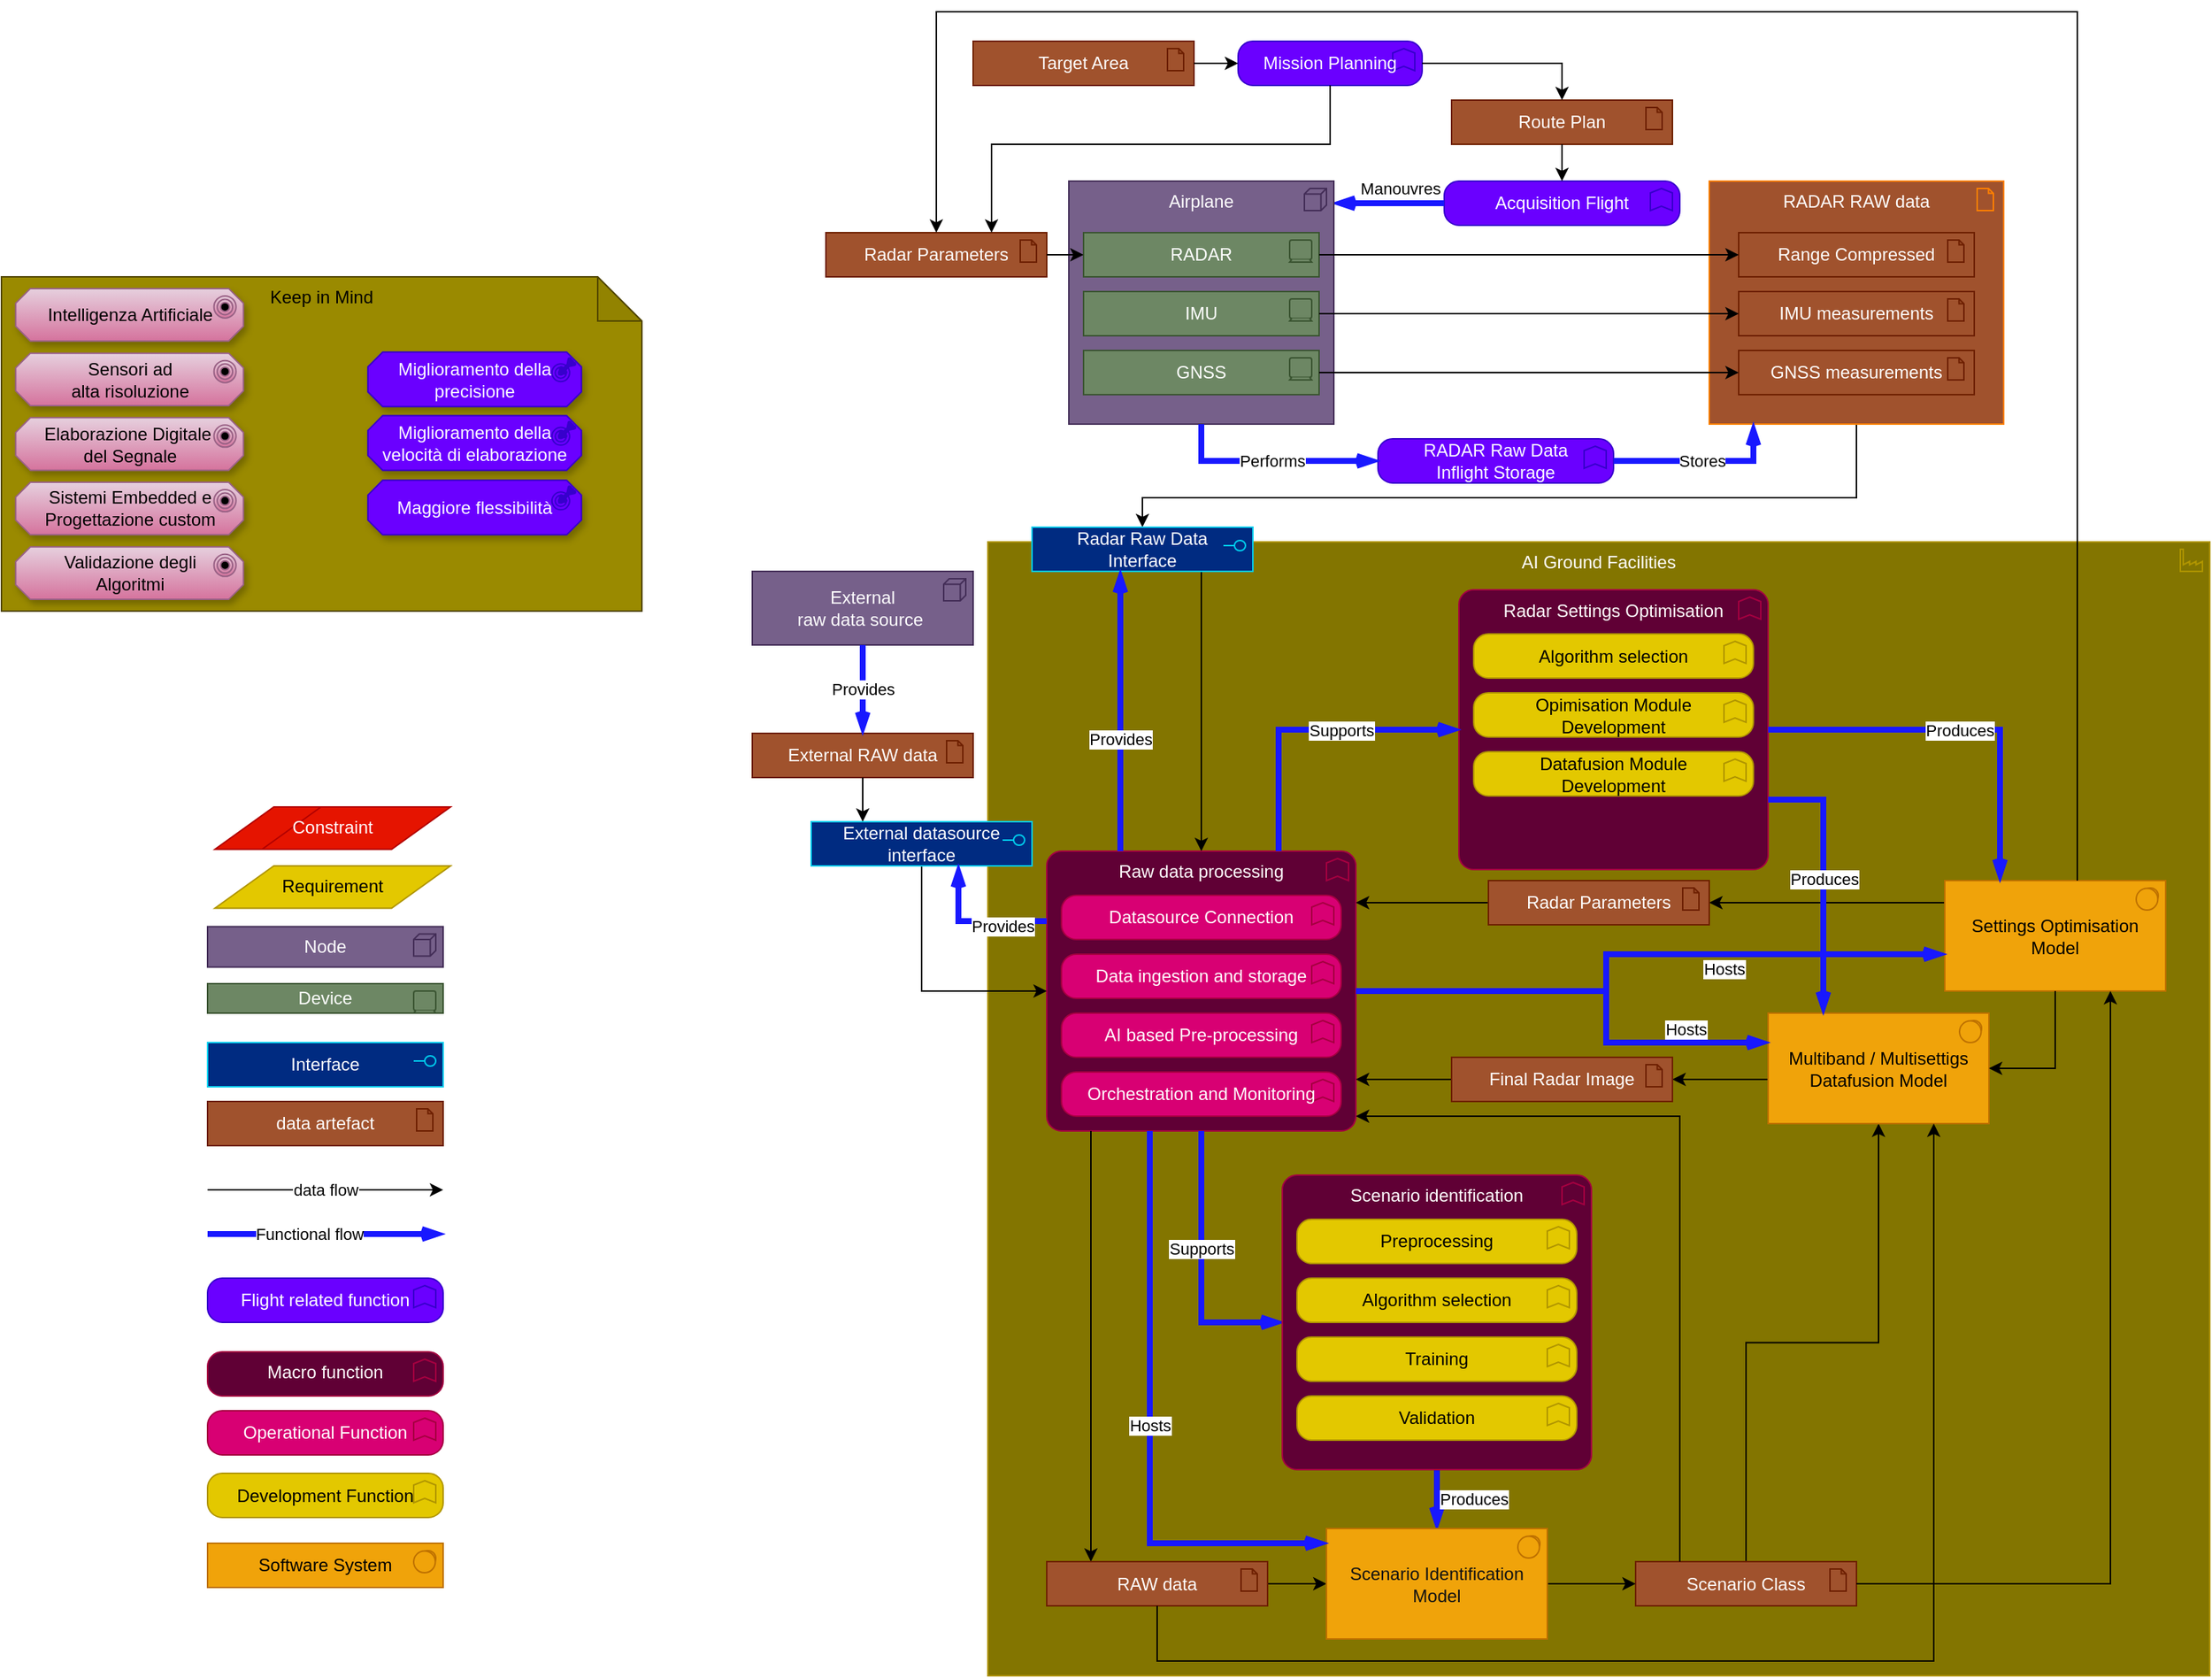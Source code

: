 <mxfile version="27.0.6">
  <diagram name="Page-1" id="JM3Yqq2xJO6eoPgr7hrh">
    <mxGraphModel dx="2298" dy="1267" grid="1" gridSize="10" guides="1" tooltips="1" connect="1" arrows="1" fold="1" page="1" pageScale="1" pageWidth="850" pageHeight="1100" math="0" shadow="0">
      <root>
        <mxCell id="0" />
        <mxCell id="1" parent="0" />
        <mxCell id="n3LbRHd9huFzIVp2TdFG-1" value="Radar Parameters" style="html=1;outlineConnect=0;whiteSpace=wrap;fillColor=#a0522d;shape=mxgraph.archimate3.application;appType=artifact;archiType=square;fontColor=#ffffff;strokeColor=#6D1F00;" parent="1" vertex="1">
          <mxGeometry x="820" y="250" width="150" height="30" as="geometry" />
        </mxCell>
        <mxCell id="n3LbRHd9huFzIVp2TdFG-2" value="AI Ground Facilities" style="html=1;outlineConnect=0;whiteSpace=wrap;fillColor=#837500;shape=mxgraph.archimate3.application;appType=facility;archiType=square;verticalAlign=top;fontColor=#FFFFFF;strokeColor=light-dark(#B09500, #fff700);" parent="1" vertex="1">
          <mxGeometry x="930" y="460" width="830" height="770" as="geometry" />
        </mxCell>
        <mxCell id="n3LbRHd9huFzIVp2TdFG-3" value="Target Area" style="html=1;outlineConnect=0;whiteSpace=wrap;fillColor=#a0522d;shape=mxgraph.archimate3.application;appType=artifact;archiType=square;fontColor=#ffffff;strokeColor=#6D1F00;" parent="1" vertex="1">
          <mxGeometry x="920" y="120" width="150" height="30" as="geometry" />
        </mxCell>
        <mxCell id="n3LbRHd9huFzIVp2TdFG-4" value="Route Plan" style="html=1;outlineConnect=0;whiteSpace=wrap;fillColor=#a0522d;shape=mxgraph.archimate3.application;appType=artifact;archiType=square;fontColor=#ffffff;strokeColor=#6D1F00;" parent="1" vertex="1">
          <mxGeometry x="1245" y="160" width="150" height="30" as="geometry" />
        </mxCell>
        <mxCell id="n3LbRHd9huFzIVp2TdFG-5" value="External RAW data" style="html=1;outlineConnect=0;whiteSpace=wrap;fillColor=#a0522d;shape=mxgraph.archimate3.application;appType=artifact;archiType=square;fontColor=#ffffff;strokeColor=#6D1F00;" parent="1" vertex="1">
          <mxGeometry x="770" y="590" width="150" height="30" as="geometry" />
        </mxCell>
        <mxCell id="n3LbRHd9huFzIVp2TdFG-6" value="Raw data processing" style="html=1;outlineConnect=0;whiteSpace=wrap;fillColor=#600035;shape=mxgraph.archimate3.application;appType=func;archiType=rounded;fontColor=#ffffff;strokeColor=#A50040;verticalAlign=top;" parent="1" vertex="1">
          <mxGeometry x="970" y="670" width="210" height="190" as="geometry" />
        </mxCell>
        <mxCell id="n3LbRHd9huFzIVp2TdFG-7" value="External &lt;br&gt;raw data source&amp;nbsp;" style="html=1;outlineConnect=0;whiteSpace=wrap;shape=mxgraph.archimate3.application;appType=node;archiType=square;fillColor=#76608a;strokeColor=#432D57;fontColor=#ffffff;" parent="1" vertex="1">
          <mxGeometry x="770" y="480" width="150" height="50" as="geometry" />
        </mxCell>
        <mxCell id="n3LbRHd9huFzIVp2TdFG-8" value="Datasource Connection" style="html=1;outlineConnect=0;whiteSpace=wrap;fillColor=#d80073;shape=mxgraph.archimate3.application;appType=func;archiType=rounded;fontColor=#ffffff;strokeColor=#A50040;" parent="1" vertex="1">
          <mxGeometry x="980" y="700" width="190" height="30" as="geometry" />
        </mxCell>
        <mxCell id="n3LbRHd9huFzIVp2TdFG-9" value="Data ingestion and storage" style="html=1;outlineConnect=0;whiteSpace=wrap;fillColor=#d80073;shape=mxgraph.archimate3.application;appType=func;archiType=rounded;fontColor=#ffffff;strokeColor=#A50040;" parent="1" vertex="1">
          <mxGeometry x="980" y="740" width="190" height="30" as="geometry" />
        </mxCell>
        <mxCell id="n3LbRHd9huFzIVp2TdFG-10" value="AI based Pre-processing" style="html=1;outlineConnect=0;whiteSpace=wrap;fillColor=#d80073;shape=mxgraph.archimate3.application;appType=func;archiType=rounded;fontColor=#ffffff;strokeColor=#A50040;" parent="1" vertex="1">
          <mxGeometry x="980" y="780" width="190" height="30" as="geometry" />
        </mxCell>
        <mxCell id="n3LbRHd9huFzIVp2TdFG-11" value="Orchestration and Monitoring" style="html=1;outlineConnect=0;whiteSpace=wrap;fillColor=#d80073;shape=mxgraph.archimate3.application;appType=func;archiType=rounded;fontColor=#ffffff;strokeColor=#A50040;" parent="1" vertex="1">
          <mxGeometry x="980" y="820" width="190" height="30" as="geometry" />
        </mxCell>
        <mxCell id="n3LbRHd9huFzIVp2TdFG-12" value="Produces" style="edgeStyle=orthogonalEdgeStyle;rounded=0;orthogonalLoop=1;jettySize=auto;html=1;strokeColor=#1818FF;strokeWidth=4;endArrow=openThin;endFill=0;" parent="1" source="n3LbRHd9huFzIVp2TdFG-24" target="n3LbRHd9huFzIVp2TdFG-22" edge="1">
          <mxGeometry y="25" relative="1" as="geometry">
            <mxPoint as="offset" />
          </mxGeometry>
        </mxCell>
        <mxCell id="n3LbRHd9huFzIVp2TdFG-13" value="Supports" style="edgeStyle=orthogonalEdgeStyle;rounded=0;orthogonalLoop=1;jettySize=auto;html=1;entryX=0;entryY=0.5;entryDx=0;entryDy=0;entryPerimeter=0;strokeColor=#1818FF;strokeWidth=4;endArrow=openThin;endFill=0;" parent="1" source="n3LbRHd9huFzIVp2TdFG-6" target="n3LbRHd9huFzIVp2TdFG-24" edge="1">
          <mxGeometry x="-0.135" relative="1" as="geometry">
            <mxPoint as="offset" />
          </mxGeometry>
        </mxCell>
        <mxCell id="n3LbRHd9huFzIVp2TdFG-14" style="edgeStyle=orthogonalEdgeStyle;rounded=0;orthogonalLoop=1;jettySize=auto;html=1;exitX=1;exitY=0.5;exitDx=0;exitDy=0;exitPerimeter=0;" parent="1" source="n3LbRHd9huFzIVp2TdFG-73" target="n3LbRHd9huFzIVp2TdFG-22" edge="1">
          <mxGeometry relative="1" as="geometry" />
        </mxCell>
        <mxCell id="n3LbRHd9huFzIVp2TdFG-15" style="edgeStyle=orthogonalEdgeStyle;rounded=0;orthogonalLoop=1;jettySize=auto;html=1;" parent="1" source="n3LbRHd9huFzIVp2TdFG-16" target="n3LbRHd9huFzIVp2TdFG-34" edge="1">
          <mxGeometry relative="1" as="geometry" />
        </mxCell>
        <mxCell id="n3LbRHd9huFzIVp2TdFG-16" value="Scenario Class" style="html=1;outlineConnect=0;whiteSpace=wrap;fillColor=#a0522d;shape=mxgraph.archimate3.application;appType=artifact;archiType=square;fontColor=#ffffff;strokeColor=#6D1F00;" parent="1" vertex="1">
          <mxGeometry x="1370" y="1152.5" width="150" height="30" as="geometry" />
        </mxCell>
        <mxCell id="n3LbRHd9huFzIVp2TdFG-17" style="edgeStyle=orthogonalEdgeStyle;rounded=0;orthogonalLoop=1;jettySize=auto;html=1;entryX=0;entryY=0.5;entryDx=0;entryDy=0;entryPerimeter=0;exitX=1;exitY=0.5;exitDx=0;exitDy=0;exitPerimeter=0;" parent="1" source="n3LbRHd9huFzIVp2TdFG-22" target="n3LbRHd9huFzIVp2TdFG-16" edge="1">
          <mxGeometry relative="1" as="geometry" />
        </mxCell>
        <mxCell id="n3LbRHd9huFzIVp2TdFG-18" value="Mission Planning" style="html=1;outlineConnect=0;whiteSpace=wrap;fillColor=#6a00ff;shape=mxgraph.archimate3.application;appType=func;archiType=rounded;strokeColor=#3700CC;fontColor=#ffffff;" parent="1" vertex="1">
          <mxGeometry x="1100" y="120" width="125" height="30" as="geometry" />
        </mxCell>
        <mxCell id="n3LbRHd9huFzIVp2TdFG-19" style="edgeStyle=orthogonalEdgeStyle;rounded=0;orthogonalLoop=1;jettySize=auto;html=1;" parent="1" source="n3LbRHd9huFzIVp2TdFG-3" target="n3LbRHd9huFzIVp2TdFG-18" edge="1">
          <mxGeometry relative="1" as="geometry" />
        </mxCell>
        <mxCell id="n3LbRHd9huFzIVp2TdFG-20" style="edgeStyle=orthogonalEdgeStyle;rounded=0;orthogonalLoop=1;jettySize=auto;html=1;entryX=0.5;entryY=0;entryDx=0;entryDy=0;entryPerimeter=0;exitX=1;exitY=0.5;exitDx=0;exitDy=0;exitPerimeter=0;" parent="1" source="n3LbRHd9huFzIVp2TdFG-18" target="n3LbRHd9huFzIVp2TdFG-4" edge="1">
          <mxGeometry relative="1" as="geometry" />
        </mxCell>
        <mxCell id="n3LbRHd9huFzIVp2TdFG-21" value="Acquisition Flight" style="html=1;outlineConnect=0;whiteSpace=wrap;fillColor=#6a00ff;shape=mxgraph.archimate3.application;appType=func;archiType=rounded;strokeColor=#3700CC;fontColor=#ffffff;" parent="1" vertex="1">
          <mxGeometry x="1240" y="215" width="160" height="30" as="geometry" />
        </mxCell>
        <mxCell id="n3LbRHd9huFzIVp2TdFG-22" value="&lt;span style=&quot;color: rgb(18, 18, 18);&quot;&gt;Scenario Identification Model&lt;/span&gt;" style="html=1;outlineConnect=0;whiteSpace=wrap;fillColor=#f0a30a;shape=mxgraph.archimate3.application;appType=sysSw;archiType=square;fontColor=#000000;strokeColor=#BD7000;" parent="1" vertex="1">
          <mxGeometry x="1160" y="1130" width="150" height="75" as="geometry" />
        </mxCell>
        <mxCell id="n3LbRHd9huFzIVp2TdFG-23" value="" style="group" parent="1" vertex="1" connectable="0">
          <mxGeometry x="1130" y="890" width="210" height="200" as="geometry" />
        </mxCell>
        <mxCell id="n3LbRHd9huFzIVp2TdFG-24" value="Scenario identification&lt;div&gt;&lt;br&gt;&lt;/div&gt;" style="html=1;outlineConnect=0;whiteSpace=wrap;fillColor=#600035;shape=mxgraph.archimate3.application;appType=func;archiType=rounded;fontColor=#ffffff;strokeColor=#A50040;verticalAlign=top;" parent="n3LbRHd9huFzIVp2TdFG-23" vertex="1">
          <mxGeometry width="210" height="200" as="geometry" />
        </mxCell>
        <mxCell id="n3LbRHd9huFzIVp2TdFG-25" value="Preprocessing" style="html=1;outlineConnect=0;whiteSpace=wrap;fillColor=#e3c800;shape=mxgraph.archimate3.application;appType=func;archiType=rounded;fontColor=#000000;strokeColor=#B09500;" parent="n3LbRHd9huFzIVp2TdFG-23" vertex="1">
          <mxGeometry x="10" y="30" width="190" height="30" as="geometry" />
        </mxCell>
        <mxCell id="n3LbRHd9huFzIVp2TdFG-26" value="Algorithm selection" style="html=1;outlineConnect=0;whiteSpace=wrap;fillColor=#e3c800;shape=mxgraph.archimate3.application;appType=func;archiType=rounded;fontColor=#000000;strokeColor=#B09500;" parent="n3LbRHd9huFzIVp2TdFG-23" vertex="1">
          <mxGeometry x="10" y="70" width="190" height="30" as="geometry" />
        </mxCell>
        <mxCell id="n3LbRHd9huFzIVp2TdFG-27" value="Training" style="html=1;outlineConnect=0;whiteSpace=wrap;fillColor=#e3c800;shape=mxgraph.archimate3.application;appType=func;archiType=rounded;fontColor=#000000;strokeColor=#B09500;" parent="n3LbRHd9huFzIVp2TdFG-23" vertex="1">
          <mxGeometry x="10" y="110" width="190" height="30" as="geometry" />
        </mxCell>
        <mxCell id="n3LbRHd9huFzIVp2TdFG-28" value="Validation" style="html=1;outlineConnect=0;whiteSpace=wrap;fillColor=#e3c800;shape=mxgraph.archimate3.application;appType=func;archiType=rounded;fontColor=#000000;strokeColor=#B09500;" parent="n3LbRHd9huFzIVp2TdFG-23" vertex="1">
          <mxGeometry x="10" y="150" width="190" height="30" as="geometry" />
        </mxCell>
        <mxCell id="n3LbRHd9huFzIVp2TdFG-29" value="Hosts" style="edgeStyle=orthogonalEdgeStyle;rounded=0;orthogonalLoop=1;jettySize=auto;html=1;strokeColor=#1818FF;strokeWidth=4;endArrow=openThin;endFill=0;" parent="1" source="n3LbRHd9huFzIVp2TdFG-6" target="n3LbRHd9huFzIVp2TdFG-22" edge="1">
          <mxGeometry relative="1" as="geometry">
            <Array as="points">
              <mxPoint x="1040" y="1140" />
            </Array>
          </mxGeometry>
        </mxCell>
        <mxCell id="n3LbRHd9huFzIVp2TdFG-30" value="Manouvres" style="edgeStyle=orthogonalEdgeStyle;rounded=0;orthogonalLoop=1;jettySize=auto;html=1;strokeColor=#1818FF;strokeWidth=4;endArrow=openThin;endFill=0;" parent="1" source="n3LbRHd9huFzIVp2TdFG-21" target="n3LbRHd9huFzIVp2TdFG-54" edge="1">
          <mxGeometry x="-0.2" y="-10" relative="1" as="geometry">
            <mxPoint x="580" y="365" as="sourcePoint" />
            <mxPoint x="1230" y="240" as="targetPoint" />
            <Array as="points">
              <mxPoint x="1180" y="230" />
              <mxPoint x="1180" y="230" />
            </Array>
            <mxPoint as="offset" />
          </mxGeometry>
        </mxCell>
        <mxCell id="n3LbRHd9huFzIVp2TdFG-31" style="edgeStyle=orthogonalEdgeStyle;rounded=0;orthogonalLoop=1;jettySize=auto;html=1;" parent="1" source="n3LbRHd9huFzIVp2TdFG-32" target="n3LbRHd9huFzIVp2TdFG-76" edge="1">
          <mxGeometry relative="1" as="geometry">
            <Array as="points">
              <mxPoint x="1500" y="705" />
              <mxPoint x="1500" y="705" />
            </Array>
          </mxGeometry>
        </mxCell>
        <mxCell id="n3LbRHd9huFzIVp2TdFG-32" value="Settings Optimisation Model" style="html=1;outlineConnect=0;whiteSpace=wrap;fillColor=#f0a30a;shape=mxgraph.archimate3.application;appType=sysSw;archiType=square;fontColor=#000000;strokeColor=#BD7000;" parent="1" vertex="1">
          <mxGeometry x="1580" y="690" width="150" height="75" as="geometry" />
        </mxCell>
        <mxCell id="n3LbRHd9huFzIVp2TdFG-33" style="edgeStyle=orthogonalEdgeStyle;rounded=0;orthogonalLoop=1;jettySize=auto;html=1;" parent="1" source="n3LbRHd9huFzIVp2TdFG-34" target="n3LbRHd9huFzIVp2TdFG-71" edge="1">
          <mxGeometry relative="1" as="geometry">
            <Array as="points">
              <mxPoint x="1430" y="825" />
              <mxPoint x="1430" y="825" />
            </Array>
          </mxGeometry>
        </mxCell>
        <mxCell id="n3LbRHd9huFzIVp2TdFG-34" value="Multiband / Multisettigs Datafusion Model" style="html=1;outlineConnect=0;whiteSpace=wrap;fillColor=#f0a30a;shape=mxgraph.archimate3.application;appType=sysSw;archiType=square;fontColor=#000000;strokeColor=#BD7000;" parent="1" vertex="1">
          <mxGeometry x="1460" y="780" width="150" height="75" as="geometry" />
        </mxCell>
        <mxCell id="n3LbRHd9huFzIVp2TdFG-35" value="" style="group" parent="1" vertex="1" connectable="0">
          <mxGeometry x="1250" y="492.5" width="210" height="190" as="geometry" />
        </mxCell>
        <mxCell id="n3LbRHd9huFzIVp2TdFG-36" value="Radar Settings Optimisation" style="html=1;outlineConnect=0;whiteSpace=wrap;fillColor=#600035;shape=mxgraph.archimate3.application;appType=func;archiType=rounded;fontColor=#ffffff;strokeColor=#A50040;verticalAlign=top;" parent="n3LbRHd9huFzIVp2TdFG-35" vertex="1">
          <mxGeometry width="210" height="190" as="geometry" />
        </mxCell>
        <mxCell id="n3LbRHd9huFzIVp2TdFG-37" value="Algorithm selection" style="html=1;outlineConnect=0;whiteSpace=wrap;fillColor=#e3c800;shape=mxgraph.archimate3.application;appType=func;archiType=rounded;strokeColor=#B09500;fontColor=#000000;" parent="n3LbRHd9huFzIVp2TdFG-35" vertex="1">
          <mxGeometry x="10" y="30" width="190" height="30" as="geometry" />
        </mxCell>
        <mxCell id="n3LbRHd9huFzIVp2TdFG-38" value="Opimisation Module &lt;br&gt;Development" style="html=1;outlineConnect=0;whiteSpace=wrap;fillColor=#e3c800;shape=mxgraph.archimate3.application;appType=func;archiType=rounded;strokeColor=#B09500;fontColor=#000000;" parent="n3LbRHd9huFzIVp2TdFG-35" vertex="1">
          <mxGeometry x="10" y="70" width="190" height="30" as="geometry" />
        </mxCell>
        <mxCell id="n3LbRHd9huFzIVp2TdFG-39" value="Datafusion Module &lt;br&gt;Development" style="html=1;outlineConnect=0;whiteSpace=wrap;fillColor=#e3c800;shape=mxgraph.archimate3.application;appType=func;archiType=rounded;strokeColor=#B09500;fontColor=#000000;" parent="n3LbRHd9huFzIVp2TdFG-35" vertex="1">
          <mxGeometry x="10" y="110" width="190" height="30" as="geometry" />
        </mxCell>
        <mxCell id="n3LbRHd9huFzIVp2TdFG-40" value="Supports" style="edgeStyle=orthogonalEdgeStyle;rounded=0;orthogonalLoop=1;jettySize=auto;html=1;entryX=0;entryY=0.5;entryDx=0;entryDy=0;entryPerimeter=0;strokeColor=#1818FF;strokeWidth=4;endArrow=openThin;endFill=0;exitX=0.75;exitY=0;exitDx=0;exitDy=0;exitPerimeter=0;" parent="1" source="n3LbRHd9huFzIVp2TdFG-6" target="n3LbRHd9huFzIVp2TdFG-36" edge="1">
          <mxGeometry x="0.22" relative="1" as="geometry">
            <mxPoint x="1240" y="770" as="sourcePoint" />
            <mxPoint x="1295" y="910" as="targetPoint" />
            <mxPoint as="offset" />
          </mxGeometry>
        </mxCell>
        <mxCell id="n3LbRHd9huFzIVp2TdFG-41" value="Produces" style="edgeStyle=orthogonalEdgeStyle;rounded=0;orthogonalLoop=1;jettySize=auto;html=1;strokeColor=#1818FF;strokeWidth=4;endArrow=openThin;endFill=0;entryX=0.25;entryY=0;entryDx=0;entryDy=0;entryPerimeter=0;" parent="1" source="n3LbRHd9huFzIVp2TdFG-36" target="n3LbRHd9huFzIVp2TdFG-32" edge="1">
          <mxGeometry relative="1" as="geometry">
            <mxPoint x="1470" y="1010" as="sourcePoint" />
            <mxPoint x="1470" y="1060" as="targetPoint" />
          </mxGeometry>
        </mxCell>
        <mxCell id="n3LbRHd9huFzIVp2TdFG-42" value="Produces" style="edgeStyle=orthogonalEdgeStyle;rounded=0;orthogonalLoop=1;jettySize=auto;html=1;strokeColor=#1818FF;strokeWidth=4;endArrow=openThin;endFill=0;entryX=0.25;entryY=0;entryDx=0;entryDy=0;entryPerimeter=0;exitX=1;exitY=0.75;exitDx=0;exitDy=0;exitPerimeter=0;" parent="1" source="n3LbRHd9huFzIVp2TdFG-36" target="n3LbRHd9huFzIVp2TdFG-34" edge="1">
          <mxGeometry relative="1" as="geometry">
            <mxPoint x="1420" y="670" as="sourcePoint" />
            <mxPoint x="1440" y="840" as="targetPoint" />
          </mxGeometry>
        </mxCell>
        <mxCell id="n3LbRHd9huFzIVp2TdFG-43" value="Hosts" style="edgeStyle=orthogonalEdgeStyle;rounded=0;orthogonalLoop=1;jettySize=auto;html=1;strokeColor=#1818FF;strokeWidth=4;endArrow=openThin;endFill=0;" parent="1" source="n3LbRHd9huFzIVp2TdFG-6" target="n3LbRHd9huFzIVp2TdFG-32" edge="1">
          <mxGeometry x="0.291" y="-10" relative="1" as="geometry">
            <mxPoint x="1440" y="810" as="sourcePoint" />
            <mxPoint x="1560" y="1099" as="targetPoint" />
            <Array as="points">
              <mxPoint x="1350" y="765" />
              <mxPoint x="1350" y="740" />
            </Array>
            <mxPoint as="offset" />
          </mxGeometry>
        </mxCell>
        <mxCell id="n3LbRHd9huFzIVp2TdFG-44" value="Hosts" style="edgeStyle=orthogonalEdgeStyle;rounded=0;orthogonalLoop=1;jettySize=auto;html=1;strokeColor=#1818FF;strokeWidth=4;endArrow=openThin;endFill=0;" parent="1" source="n3LbRHd9huFzIVp2TdFG-6" target="n3LbRHd9huFzIVp2TdFG-34" edge="1">
          <mxGeometry x="0.64" y="9" relative="1" as="geometry">
            <mxPoint x="1188" y="805" as="sourcePoint" />
            <mxPoint x="1520" y="805" as="targetPoint" />
            <Array as="points">
              <mxPoint x="1350" y="765" />
              <mxPoint x="1350" y="800" />
            </Array>
            <mxPoint as="offset" />
          </mxGeometry>
        </mxCell>
        <mxCell id="n3LbRHd9huFzIVp2TdFG-45" style="edgeStyle=orthogonalEdgeStyle;rounded=0;orthogonalLoop=1;jettySize=auto;html=1;entryX=0.75;entryY=1;entryDx=0;entryDy=0;entryPerimeter=0;" parent="1" source="n3LbRHd9huFzIVp2TdFG-16" target="n3LbRHd9huFzIVp2TdFG-32" edge="1">
          <mxGeometry relative="1" as="geometry" />
        </mxCell>
        <mxCell id="n3LbRHd9huFzIVp2TdFG-46" style="edgeStyle=orthogonalEdgeStyle;rounded=0;orthogonalLoop=1;jettySize=auto;html=1;entryX=0.5;entryY=0;entryDx=0;entryDy=0;entryPerimeter=0;" parent="1" source="n3LbRHd9huFzIVp2TdFG-32" target="n3LbRHd9huFzIVp2TdFG-1" edge="1">
          <mxGeometry relative="1" as="geometry">
            <Array as="points">
              <mxPoint x="1670" y="100" />
              <mxPoint x="895" y="100" />
            </Array>
          </mxGeometry>
        </mxCell>
        <mxCell id="n3LbRHd9huFzIVp2TdFG-47" style="edgeStyle=orthogonalEdgeStyle;rounded=0;orthogonalLoop=1;jettySize=auto;html=1;entryX=0.5;entryY=0;entryDx=0;entryDy=0;entryPerimeter=0;exitX=0.5;exitY=1;exitDx=0;exitDy=0;exitPerimeter=0;" parent="1" source="n3LbRHd9huFzIVp2TdFG-49" target="n3LbRHd9huFzIVp2TdFG-67" edge="1">
          <mxGeometry relative="1" as="geometry">
            <Array as="points">
              <mxPoint x="1520" y="430" />
              <mxPoint x="1035" y="430" />
            </Array>
          </mxGeometry>
        </mxCell>
        <mxCell id="n3LbRHd9huFzIVp2TdFG-48" value="" style="group;strokeColor=#E26305;fillColor=#a0522d;fontColor=#ffffff;" parent="1" vertex="1" connectable="0">
          <mxGeometry x="1420" y="215" width="200" height="165" as="geometry" />
        </mxCell>
        <mxCell id="n3LbRHd9huFzIVp2TdFG-49" value="RADAR RAW data" style="html=1;outlineConnect=0;whiteSpace=wrap;fillColor=light-dark(#a0522d, #753a1f);shape=mxgraph.archimate3.application;appType=artifact;archiType=square;fontColor=#ffffff;strokeColor=#FF8000;verticalAlign=top;" parent="n3LbRHd9huFzIVp2TdFG-48" vertex="1">
          <mxGeometry width="200" height="165" as="geometry" />
        </mxCell>
        <mxCell id="n3LbRHd9huFzIVp2TdFG-50" value="Range Compressed" style="html=1;outlineConnect=0;whiteSpace=wrap;fillColor=#a0522d;shape=mxgraph.archimate3.application;appType=artifact;archiType=square;fontColor=#ffffff;strokeColor=#6D1F00;" parent="n3LbRHd9huFzIVp2TdFG-48" vertex="1">
          <mxGeometry x="20" y="35" width="160" height="30" as="geometry" />
        </mxCell>
        <mxCell id="n3LbRHd9huFzIVp2TdFG-51" value="IMU measurements" style="html=1;outlineConnect=0;whiteSpace=wrap;fillColor=#a0522d;shape=mxgraph.archimate3.application;appType=artifact;archiType=square;fontColor=#ffffff;strokeColor=#6D1F00;" parent="n3LbRHd9huFzIVp2TdFG-48" vertex="1">
          <mxGeometry x="20" y="75" width="160" height="30" as="geometry" />
        </mxCell>
        <mxCell id="n3LbRHd9huFzIVp2TdFG-52" value="GNSS measurements" style="html=1;outlineConnect=0;whiteSpace=wrap;fillColor=#a0522d;shape=mxgraph.archimate3.application;appType=artifact;archiType=square;fontColor=#ffffff;strokeColor=#6D1F00;" parent="n3LbRHd9huFzIVp2TdFG-48" vertex="1">
          <mxGeometry x="20" y="115" width="160" height="30" as="geometry" />
        </mxCell>
        <mxCell id="n3LbRHd9huFzIVp2TdFG-53" value="" style="group" parent="1" vertex="1" connectable="0">
          <mxGeometry x="985" y="215" width="180" height="165" as="geometry" />
        </mxCell>
        <mxCell id="n3LbRHd9huFzIVp2TdFG-54" value="Airplane" style="html=1;outlineConnect=0;whiteSpace=wrap;fillColor=#76608a;shape=mxgraph.archimate3.application;appType=node;archiType=square;verticalAlign=top;fontColor=#ffffff;strokeColor=#432D57;" parent="n3LbRHd9huFzIVp2TdFG-53" vertex="1">
          <mxGeometry width="180" height="165" as="geometry" />
        </mxCell>
        <mxCell id="n3LbRHd9huFzIVp2TdFG-55" value="IMU" style="html=1;outlineConnect=0;whiteSpace=wrap;fillColor=#6d8764;shape=mxgraph.archimate3.application;appType=device;fontColor=#ffffff;strokeColor=#3A5431;" parent="n3LbRHd9huFzIVp2TdFG-53" vertex="1">
          <mxGeometry x="10" y="75" width="160" height="30" as="geometry" />
        </mxCell>
        <mxCell id="n3LbRHd9huFzIVp2TdFG-56" value="GNSS" style="html=1;outlineConnect=0;whiteSpace=wrap;fillColor=#6d8764;shape=mxgraph.archimate3.application;appType=device;fontColor=#ffffff;strokeColor=#3A5431;" parent="n3LbRHd9huFzIVp2TdFG-53" vertex="1">
          <mxGeometry x="10" y="115" width="160" height="30" as="geometry" />
        </mxCell>
        <mxCell id="n3LbRHd9huFzIVp2TdFG-57" value="RADAR" style="html=1;outlineConnect=0;whiteSpace=wrap;fillColor=#6d8764;shape=mxgraph.archimate3.application;appType=device;fontColor=#ffffff;strokeColor=#3A5431;" parent="n3LbRHd9huFzIVp2TdFG-53" vertex="1">
          <mxGeometry x="10" y="35" width="160" height="30" as="geometry" />
        </mxCell>
        <mxCell id="n3LbRHd9huFzIVp2TdFG-58" style="edgeStyle=orthogonalEdgeStyle;rounded=0;orthogonalLoop=1;jettySize=auto;html=1;entryX=0;entryY=0.5;entryDx=0;entryDy=0;entryPerimeter=0;" parent="1" source="n3LbRHd9huFzIVp2TdFG-1" target="n3LbRHd9huFzIVp2TdFG-57" edge="1">
          <mxGeometry relative="1" as="geometry" />
        </mxCell>
        <mxCell id="n3LbRHd9huFzIVp2TdFG-59" style="edgeStyle=orthogonalEdgeStyle;rounded=0;orthogonalLoop=1;jettySize=auto;html=1;" parent="1" source="n3LbRHd9huFzIVp2TdFG-4" target="n3LbRHd9huFzIVp2TdFG-21" edge="1">
          <mxGeometry relative="1" as="geometry" />
        </mxCell>
        <mxCell id="n3LbRHd9huFzIVp2TdFG-60" style="edgeStyle=orthogonalEdgeStyle;rounded=0;orthogonalLoop=1;jettySize=auto;html=1;entryX=0.75;entryY=0;entryDx=0;entryDy=0;entryPerimeter=0;" parent="1" source="n3LbRHd9huFzIVp2TdFG-18" target="n3LbRHd9huFzIVp2TdFG-1" edge="1">
          <mxGeometry relative="1" as="geometry">
            <Array as="points">
              <mxPoint x="1163" y="190" />
              <mxPoint x="933" y="190" />
            </Array>
          </mxGeometry>
        </mxCell>
        <mxCell id="n3LbRHd9huFzIVp2TdFG-61" style="edgeStyle=orthogonalEdgeStyle;rounded=0;orthogonalLoop=1;jettySize=auto;html=1;entryX=0;entryY=0.5;entryDx=0;entryDy=0;entryPerimeter=0;" parent="1" source="n3LbRHd9huFzIVp2TdFG-57" target="n3LbRHd9huFzIVp2TdFG-50" edge="1">
          <mxGeometry relative="1" as="geometry" />
        </mxCell>
        <mxCell id="n3LbRHd9huFzIVp2TdFG-62" style="edgeStyle=orthogonalEdgeStyle;rounded=0;orthogonalLoop=1;jettySize=auto;html=1;entryX=0;entryY=0.5;entryDx=0;entryDy=0;entryPerimeter=0;" parent="1" source="n3LbRHd9huFzIVp2TdFG-55" target="n3LbRHd9huFzIVp2TdFG-51" edge="1">
          <mxGeometry relative="1" as="geometry" />
        </mxCell>
        <mxCell id="n3LbRHd9huFzIVp2TdFG-63" style="edgeStyle=orthogonalEdgeStyle;rounded=0;orthogonalLoop=1;jettySize=auto;html=1;entryX=0;entryY=0.5;entryDx=0;entryDy=0;entryPerimeter=0;" parent="1" source="n3LbRHd9huFzIVp2TdFG-56" target="n3LbRHd9huFzIVp2TdFG-52" edge="1">
          <mxGeometry relative="1" as="geometry" />
        </mxCell>
        <mxCell id="n3LbRHd9huFzIVp2TdFG-64" value="RADAR Raw Data &lt;br&gt;Inflight Storage" style="html=1;outlineConnect=0;whiteSpace=wrap;fillColor=#6a00ff;shape=mxgraph.archimate3.application;appType=func;archiType=rounded;strokeColor=#3700CC;fontColor=#ffffff;" parent="1" vertex="1">
          <mxGeometry x="1195" y="390" width="160" height="30" as="geometry" />
        </mxCell>
        <mxCell id="n3LbRHd9huFzIVp2TdFG-65" value="Performs" style="edgeStyle=orthogonalEdgeStyle;rounded=0;orthogonalLoop=1;jettySize=auto;html=1;strokeColor=#1818FF;strokeWidth=4;endArrow=openThin;endFill=0;exitX=0.5;exitY=1;exitDx=0;exitDy=0;exitPerimeter=0;entryX=0;entryY=0.5;entryDx=0;entryDy=0;entryPerimeter=0;" parent="1" source="n3LbRHd9huFzIVp2TdFG-54" target="n3LbRHd9huFzIVp2TdFG-64" edge="1">
          <mxGeometry relative="1" as="geometry">
            <mxPoint x="1175" y="240" as="sourcePoint" />
            <mxPoint x="1250" y="240" as="targetPoint" />
          </mxGeometry>
        </mxCell>
        <mxCell id="n3LbRHd9huFzIVp2TdFG-66" style="edgeStyle=orthogonalEdgeStyle;rounded=0;orthogonalLoop=1;jettySize=auto;html=1;" parent="1" source="n3LbRHd9huFzIVp2TdFG-67" target="n3LbRHd9huFzIVp2TdFG-6" edge="1">
          <mxGeometry relative="1" as="geometry">
            <Array as="points">
              <mxPoint x="1075" y="630" />
              <mxPoint x="1075" y="630" />
            </Array>
          </mxGeometry>
        </mxCell>
        <mxCell id="n3LbRHd9huFzIVp2TdFG-67" value="Radar Raw Data &lt;br&gt;Interface" style="html=1;outlineConnect=0;whiteSpace=wrap;fillColor=#002B81;shape=mxgraph.archimate3.application;appType=interface;archiType=square;strokeColor=#00CEEE;fontColor=#ffffff;" parent="1" vertex="1">
          <mxGeometry x="960" y="450" width="150" height="30" as="geometry" />
        </mxCell>
        <mxCell id="n3LbRHd9huFzIVp2TdFG-68" value="Stores" style="edgeStyle=orthogonalEdgeStyle;rounded=0;orthogonalLoop=1;jettySize=auto;html=1;strokeColor=#1818FF;strokeWidth=4;endArrow=openThin;endFill=0;exitX=1;exitY=0.5;exitDx=0;exitDy=0;exitPerimeter=0;" parent="1" source="n3LbRHd9huFzIVp2TdFG-64" target="n3LbRHd9huFzIVp2TdFG-49" edge="1">
          <mxGeometry relative="1" as="geometry">
            <mxPoint x="1460" y="398" as="sourcePoint" />
            <mxPoint x="1643" y="493" as="targetPoint" />
            <Array as="points">
              <mxPoint x="1450" y="405" />
            </Array>
            <mxPoint as="offset" />
          </mxGeometry>
        </mxCell>
        <mxCell id="n3LbRHd9huFzIVp2TdFG-69" value="Provides" style="edgeStyle=orthogonalEdgeStyle;rounded=0;orthogonalLoop=1;jettySize=auto;html=1;strokeColor=#1818FF;strokeWidth=4;endArrow=openThin;endFill=0;" parent="1" source="n3LbRHd9huFzIVp2TdFG-6" target="n3LbRHd9huFzIVp2TdFG-67" edge="1">
          <mxGeometry x="-0.2" relative="1" as="geometry">
            <mxPoint x="1138" y="680" as="sourcePoint" />
            <mxPoint x="1260" y="598" as="targetPoint" />
            <mxPoint as="offset" />
            <Array as="points">
              <mxPoint x="1020" y="650" />
              <mxPoint x="1020" y="650" />
            </Array>
          </mxGeometry>
        </mxCell>
        <mxCell id="n3LbRHd9huFzIVp2TdFG-70" style="edgeStyle=orthogonalEdgeStyle;rounded=0;orthogonalLoop=1;jettySize=auto;html=1;" parent="1" source="n3LbRHd9huFzIVp2TdFG-71" target="n3LbRHd9huFzIVp2TdFG-6" edge="1">
          <mxGeometry relative="1" as="geometry">
            <Array as="points">
              <mxPoint x="1200" y="825" />
              <mxPoint x="1200" y="825" />
            </Array>
          </mxGeometry>
        </mxCell>
        <mxCell id="n3LbRHd9huFzIVp2TdFG-71" value="Final Radar Image" style="html=1;outlineConnect=0;whiteSpace=wrap;fillColor=#a0522d;shape=mxgraph.archimate3.application;appType=artifact;archiType=square;fontColor=#ffffff;strokeColor=#6D1F00;" parent="1" vertex="1">
          <mxGeometry x="1245" y="810" width="150" height="30" as="geometry" />
        </mxCell>
        <mxCell id="n3LbRHd9huFzIVp2TdFG-72" value="" style="edgeStyle=orthogonalEdgeStyle;rounded=0;orthogonalLoop=1;jettySize=auto;html=1;" parent="1" source="n3LbRHd9huFzIVp2TdFG-6" target="n3LbRHd9huFzIVp2TdFG-73" edge="1">
          <mxGeometry relative="1" as="geometry">
            <mxPoint x="1023" y="860" as="sourcePoint" />
            <mxPoint x="1160" y="1168" as="targetPoint" />
            <Array as="points">
              <mxPoint x="1000" y="1000" />
              <mxPoint x="1000" y="1000" />
            </Array>
          </mxGeometry>
        </mxCell>
        <mxCell id="n3LbRHd9huFzIVp2TdFG-73" value="RAW data" style="html=1;outlineConnect=0;whiteSpace=wrap;fillColor=#a0522d;shape=mxgraph.archimate3.application;appType=artifact;archiType=square;fontColor=#ffffff;strokeColor=#6D1F00;" parent="1" vertex="1">
          <mxGeometry x="970" y="1152.5" width="150" height="30" as="geometry" />
        </mxCell>
        <mxCell id="n3LbRHd9huFzIVp2TdFG-74" style="edgeStyle=orthogonalEdgeStyle;rounded=0;orthogonalLoop=1;jettySize=auto;html=1;" parent="1" source="n3LbRHd9huFzIVp2TdFG-16" target="n3LbRHd9huFzIVp2TdFG-6" edge="1">
          <mxGeometry relative="1" as="geometry">
            <Array as="points">
              <mxPoint x="1400" y="850" />
            </Array>
          </mxGeometry>
        </mxCell>
        <mxCell id="n3LbRHd9huFzIVp2TdFG-75" style="edgeStyle=orthogonalEdgeStyle;rounded=0;orthogonalLoop=1;jettySize=auto;html=1;" parent="1" source="n3LbRHd9huFzIVp2TdFG-76" target="n3LbRHd9huFzIVp2TdFG-6" edge="1">
          <mxGeometry relative="1" as="geometry">
            <Array as="points">
              <mxPoint x="1200" y="705" />
              <mxPoint x="1200" y="705" />
            </Array>
          </mxGeometry>
        </mxCell>
        <mxCell id="n3LbRHd9huFzIVp2TdFG-76" value="Radar Parameters" style="html=1;outlineConnect=0;whiteSpace=wrap;fillColor=#a0522d;shape=mxgraph.archimate3.application;appType=artifact;archiType=square;fontColor=#ffffff;strokeColor=#6D1F00;" parent="1" vertex="1">
          <mxGeometry x="1270" y="690" width="150" height="30" as="geometry" />
        </mxCell>
        <mxCell id="n3LbRHd9huFzIVp2TdFG-77" style="edgeStyle=orthogonalEdgeStyle;rounded=0;orthogonalLoop=1;jettySize=auto;html=1;exitX=0.5;exitY=1;exitDx=0;exitDy=0;exitPerimeter=0;" parent="1" source="n3LbRHd9huFzIVp2TdFG-78" target="n3LbRHd9huFzIVp2TdFG-6" edge="1">
          <mxGeometry relative="1" as="geometry" />
        </mxCell>
        <mxCell id="n3LbRHd9huFzIVp2TdFG-78" value="External datasource interface" style="html=1;outlineConnect=0;whiteSpace=wrap;fillColor=#002B81;shape=mxgraph.archimate3.application;appType=interface;archiType=square;strokeColor=#00CEEE;fontColor=#ffffff;" parent="1" vertex="1">
          <mxGeometry x="810" y="650" width="150" height="30" as="geometry" />
        </mxCell>
        <mxCell id="n3LbRHd9huFzIVp2TdFG-79" value="Provides" style="edgeStyle=orthogonalEdgeStyle;rounded=0;orthogonalLoop=1;jettySize=auto;html=1;strokeColor=#1818FF;strokeWidth=4;endArrow=openThin;endFill=0;exitX=0;exitY=0.25;exitDx=0;exitDy=0;exitPerimeter=0;" parent="1" source="n3LbRHd9huFzIVp2TdFG-6" target="n3LbRHd9huFzIVp2TdFG-78" edge="1">
          <mxGeometry x="-0.385" y="3" relative="1" as="geometry">
            <mxPoint x="1030" y="680" as="sourcePoint" />
            <mxPoint x="1030" y="630" as="targetPoint" />
            <mxPoint as="offset" />
            <Array as="points">
              <mxPoint x="910" y="718" />
            </Array>
          </mxGeometry>
        </mxCell>
        <mxCell id="n3LbRHd9huFzIVp2TdFG-80" style="edgeStyle=orthogonalEdgeStyle;rounded=0;orthogonalLoop=1;jettySize=auto;html=1;" parent="1" source="n3LbRHd9huFzIVp2TdFG-5" target="n3LbRHd9huFzIVp2TdFG-78" edge="1">
          <mxGeometry relative="1" as="geometry">
            <Array as="points">
              <mxPoint x="845" y="650" />
              <mxPoint x="845" y="650" />
            </Array>
          </mxGeometry>
        </mxCell>
        <mxCell id="n3LbRHd9huFzIVp2TdFG-81" style="edgeStyle=orthogonalEdgeStyle;rounded=0;orthogonalLoop=1;jettySize=auto;html=1;entryX=0.75;entryY=1;entryDx=0;entryDy=0;entryPerimeter=0;" parent="1" source="n3LbRHd9huFzIVp2TdFG-73" target="n3LbRHd9huFzIVp2TdFG-34" edge="1">
          <mxGeometry relative="1" as="geometry">
            <Array as="points">
              <mxPoint x="1045" y="1220" />
              <mxPoint x="1573" y="1220" />
            </Array>
          </mxGeometry>
        </mxCell>
        <mxCell id="n3LbRHd9huFzIVp2TdFG-82" value="Provides" style="edgeStyle=orthogonalEdgeStyle;rounded=0;orthogonalLoop=1;jettySize=auto;html=1;strokeColor=#1818FF;strokeWidth=4;endArrow=openThin;endFill=0;exitX=0.5;exitY=1;exitDx=0;exitDy=0;exitPerimeter=0;" parent="1" source="n3LbRHd9huFzIVp2TdFG-7" target="n3LbRHd9huFzIVp2TdFG-5" edge="1">
          <mxGeometry relative="1" as="geometry">
            <mxPoint x="1030" y="680" as="sourcePoint" />
            <mxPoint x="1030" y="630" as="targetPoint" />
          </mxGeometry>
        </mxCell>
        <mxCell id="n3LbRHd9huFzIVp2TdFG-83" value="" style="group" parent="1" vertex="1" connectable="0">
          <mxGeometry x="260" y="280" width="435" height="227" as="geometry" />
        </mxCell>
        <mxCell id="n3LbRHd9huFzIVp2TdFG-84" value="Keep in Mind" style="shape=note;whiteSpace=wrap;html=1;backgroundOutline=1;darkOpacity=0.05;align=center;verticalAlign=top;fillColor=#9A8A00;fontColor=#000000;strokeColor=#504500;" parent="n3LbRHd9huFzIVp2TdFG-83" vertex="1">
          <mxGeometry width="435" height="227" as="geometry" />
        </mxCell>
        <mxCell id="n3LbRHd9huFzIVp2TdFG-85" value="Intelligenza Artificiale" style="html=1;outlineConnect=0;whiteSpace=wrap;fillColor=#e6d0de;shape=mxgraph.archimate3.application;appType=goal;archiType=oct;strokeColor=#996185;gradientColor=#d5739d;shadow=1;" parent="n3LbRHd9huFzIVp2TdFG-83" vertex="1">
          <mxGeometry x="9.667" y="7.95" width="154.667" height="35.64" as="geometry" />
        </mxCell>
        <mxCell id="n3LbRHd9huFzIVp2TdFG-86" value="Sensori ad &lt;br&gt;alta risoluzione" style="html=1;outlineConnect=0;whiteSpace=wrap;fillColor=#e6d0de;shape=mxgraph.archimate3.application;appType=goal;archiType=oct;strokeColor=#996185;gradientColor=#d5739d;shadow=1;" parent="n3LbRHd9huFzIVp2TdFG-83" vertex="1">
          <mxGeometry x="9.667" y="51.815" width="154.667" height="35.64" as="geometry" />
        </mxCell>
        <mxCell id="n3LbRHd9huFzIVp2TdFG-87" value="Elaborazione Digitale&amp;nbsp;&lt;br&gt;del Segnale" style="html=1;outlineConnect=0;whiteSpace=wrap;fillColor=#e6d0de;shape=mxgraph.archimate3.application;appType=goal;archiType=oct;strokeColor=#996185;gradientColor=#d5739d;shadow=1;" parent="n3LbRHd9huFzIVp2TdFG-83" vertex="1">
          <mxGeometry x="9.667" y="95.68" width="154.667" height="35.64" as="geometry" />
        </mxCell>
        <mxCell id="n3LbRHd9huFzIVp2TdFG-88" value="Sistemi Embedded e&lt;br&gt;Progettazione custom" style="html=1;outlineConnect=0;whiteSpace=wrap;fillColor=#e6d0de;shape=mxgraph.archimate3.application;appType=goal;archiType=oct;strokeColor=#996185;gradientColor=#d5739d;shadow=1;" parent="n3LbRHd9huFzIVp2TdFG-83" vertex="1">
          <mxGeometry x="9.667" y="139.545" width="154.667" height="35.64" as="geometry" />
        </mxCell>
        <mxCell id="n3LbRHd9huFzIVp2TdFG-89" value="Validazione degli&lt;br&gt;Algoritmi" style="html=1;outlineConnect=0;whiteSpace=wrap;fillColor=#e6d0de;shape=mxgraph.archimate3.application;appType=goal;archiType=oct;strokeColor=#996185;gradientColor=#d5739d;shadow=1;" parent="n3LbRHd9huFzIVp2TdFG-83" vertex="1">
          <mxGeometry x="9.667" y="183.409" width="154.667" height="35.64" as="geometry" />
        </mxCell>
        <mxCell id="n3LbRHd9huFzIVp2TdFG-90" value="Miglioramento della precisione" style="html=1;outlineConnect=0;whiteSpace=wrap;shape=mxgraph.archimate3.application;appType=outcome;archiType=oct;fillColor=#6a00ff;strokeColor=#3700CC;fontColor=#ffffff;shadow=1;" parent="n3LbRHd9huFzIVp2TdFG-83" vertex="1">
          <mxGeometry x="248.917" y="51.135" width="145" height="37.011" as="geometry" />
        </mxCell>
        <mxCell id="n3LbRHd9huFzIVp2TdFG-91" value="Miglioramento della velocità di elaborazione" style="html=1;outlineConnect=0;whiteSpace=wrap;shape=mxgraph.archimate3.application;appType=outcome;archiType=oct;fillColor=#6a00ff;strokeColor=#3700CC;fontColor=#ffffff;shadow=1;" parent="n3LbRHd9huFzIVp2TdFG-83" vertex="1">
          <mxGeometry x="248.917" y="94.309" width="145" height="37.011" as="geometry" />
        </mxCell>
        <mxCell id="n3LbRHd9huFzIVp2TdFG-92" value="Maggiore flessibilità" style="html=1;outlineConnect=0;whiteSpace=wrap;shape=mxgraph.archimate3.application;appType=outcome;archiType=oct;fillColor=#6a00ff;strokeColor=#3700CC;fontColor=#ffffff;shadow=1;" parent="n3LbRHd9huFzIVp2TdFG-83" vertex="1">
          <mxGeometry x="248.917" y="138.174" width="145" height="37.011" as="geometry" />
        </mxCell>
        <mxCell id="n3LbRHd9huFzIVp2TdFG-93" style="edgeStyle=orthogonalEdgeStyle;rounded=0;orthogonalLoop=1;jettySize=auto;html=1;exitX=0.5;exitY=1;exitDx=0;exitDy=0;exitPerimeter=0;entryX=1;entryY=0.5;entryDx=0;entryDy=0;entryPerimeter=0;" parent="1" source="n3LbRHd9huFzIVp2TdFG-32" target="n3LbRHd9huFzIVp2TdFG-34" edge="1">
          <mxGeometry relative="1" as="geometry" />
        </mxCell>
        <mxCell id="n3LbRHd9huFzIVp2TdFG-94" value="" style="group" parent="1" vertex="1" connectable="0">
          <mxGeometry x="400" y="640" width="170" height="530" as="geometry" />
        </mxCell>
        <mxCell id="n3LbRHd9huFzIVp2TdFG-95" value="Constraint" style="html=1;outlineConnect=0;whiteSpace=wrap;fillColor=#e51400;shape=mxgraph.archimate3.constraint;fontColor=#ffffff;strokeColor=#B20000;" parent="n3LbRHd9huFzIVp2TdFG-94" vertex="1">
          <mxGeometry x="5" width="160" height="28.75" as="geometry" />
        </mxCell>
        <mxCell id="n3LbRHd9huFzIVp2TdFG-96" value="Requirement" style="html=1;outlineConnect=0;whiteSpace=wrap;fillColor=#e3c800;shape=mxgraph.archimate3.requirement;fontColor=#000000;strokeColor=#B09500;" parent="n3LbRHd9huFzIVp2TdFG-94" vertex="1">
          <mxGeometry x="5" y="40" width="160" height="28.75" as="geometry" />
        </mxCell>
        <mxCell id="n3LbRHd9huFzIVp2TdFG-97" value="Interface" style="html=1;outlineConnect=0;whiteSpace=wrap;fillColor=#002B81;shape=mxgraph.archimate3.application;appType=interface;archiType=square;strokeColor=#00CEEE;fontColor=#ffffff;" parent="n3LbRHd9huFzIVp2TdFG-94" vertex="1">
          <mxGeometry y="160" width="160" height="30" as="geometry" />
        </mxCell>
        <mxCell id="n3LbRHd9huFzIVp2TdFG-98" value="data artefact" style="html=1;outlineConnect=0;whiteSpace=wrap;fillColor=#a0522d;shape=mxgraph.archimate3.application;appType=artifact;archiType=square;fontColor=#ffffff;strokeColor=#6D1F00;" parent="n3LbRHd9huFzIVp2TdFG-94" vertex="1">
          <mxGeometry y="200" width="160" height="30" as="geometry" />
        </mxCell>
        <mxCell id="n3LbRHd9huFzIVp2TdFG-99" value="data flow" style="edgeStyle=orthogonalEdgeStyle;rounded=0;orthogonalLoop=1;jettySize=auto;html=1;" parent="n3LbRHd9huFzIVp2TdFG-94" edge="1">
          <mxGeometry relative="1" as="geometry">
            <mxPoint y="260" as="sourcePoint" />
            <mxPoint x="160" y="260" as="targetPoint" />
          </mxGeometry>
        </mxCell>
        <mxCell id="n3LbRHd9huFzIVp2TdFG-100" value="Functional flow" style="edgeStyle=orthogonalEdgeStyle;rounded=0;orthogonalLoop=1;jettySize=auto;html=1;strokeColor=#1818FF;strokeWidth=4;endArrow=openThin;endFill=0;" parent="n3LbRHd9huFzIVp2TdFG-94" edge="1">
          <mxGeometry x="-0.135" relative="1" as="geometry">
            <mxPoint as="offset" />
            <mxPoint y="290" as="sourcePoint" />
            <mxPoint x="160" y="290" as="targetPoint" />
          </mxGeometry>
        </mxCell>
        <mxCell id="n3LbRHd9huFzIVp2TdFG-101" value="Macro function" style="html=1;outlineConnect=0;whiteSpace=wrap;fillColor=#600035;shape=mxgraph.archimate3.application;appType=func;archiType=rounded;fontColor=#ffffff;strokeColor=#A50040;verticalAlign=top;" parent="n3LbRHd9huFzIVp2TdFG-94" vertex="1">
          <mxGeometry y="370" width="160" height="30" as="geometry" />
        </mxCell>
        <mxCell id="n3LbRHd9huFzIVp2TdFG-102" value="Operational Function" style="html=1;outlineConnect=0;whiteSpace=wrap;fillColor=#d80073;shape=mxgraph.archimate3.application;appType=func;archiType=rounded;fontColor=#ffffff;strokeColor=#A50040;" parent="n3LbRHd9huFzIVp2TdFG-94" vertex="1">
          <mxGeometry y="410" width="160" height="30" as="geometry" />
        </mxCell>
        <mxCell id="n3LbRHd9huFzIVp2TdFG-103" value="Development Function" style="html=1;outlineConnect=0;whiteSpace=wrap;fillColor=#e3c800;shape=mxgraph.archimate3.application;appType=func;archiType=rounded;fontColor=#000000;strokeColor=#B09500;" parent="n3LbRHd9huFzIVp2TdFG-94" vertex="1">
          <mxGeometry y="452.5" width="160" height="30" as="geometry" />
        </mxCell>
        <mxCell id="n3LbRHd9huFzIVp2TdFG-104" value="Software System" style="html=1;outlineConnect=0;whiteSpace=wrap;fillColor=#f0a30a;shape=mxgraph.archimate3.application;appType=sysSw;archiType=square;fontColor=#000000;strokeColor=#BD7000;" parent="n3LbRHd9huFzIVp2TdFG-94" vertex="1">
          <mxGeometry y="500" width="160" height="30" as="geometry" />
        </mxCell>
        <mxCell id="n3LbRHd9huFzIVp2TdFG-105" value="Flight related function" style="html=1;outlineConnect=0;whiteSpace=wrap;fillColor=#6a00ff;shape=mxgraph.archimate3.application;appType=func;archiType=rounded;strokeColor=#3700CC;fontColor=#ffffff;" parent="n3LbRHd9huFzIVp2TdFG-94" vertex="1">
          <mxGeometry y="320" width="160" height="30" as="geometry" />
        </mxCell>
        <mxCell id="n3LbRHd9huFzIVp2TdFG-106" value="Node" style="html=1;outlineConnect=0;whiteSpace=wrap;shape=mxgraph.archimate3.application;appType=node;archiType=square;fillColor=#76608a;strokeColor=#432D57;fontColor=#ffffff;" parent="n3LbRHd9huFzIVp2TdFG-94" vertex="1">
          <mxGeometry y="81.25" width="160" height="27.5" as="geometry" />
        </mxCell>
        <mxCell id="n3LbRHd9huFzIVp2TdFG-107" value="Device" style="html=1;outlineConnect=0;whiteSpace=wrap;fillColor=#6d8764;shape=mxgraph.archimate3.application;appType=device;fontColor=#ffffff;strokeColor=#3A5431;" parent="n3LbRHd9huFzIVp2TdFG-94" vertex="1">
          <mxGeometry y="120" width="160" height="20" as="geometry" />
        </mxCell>
      </root>
    </mxGraphModel>
  </diagram>
</mxfile>
